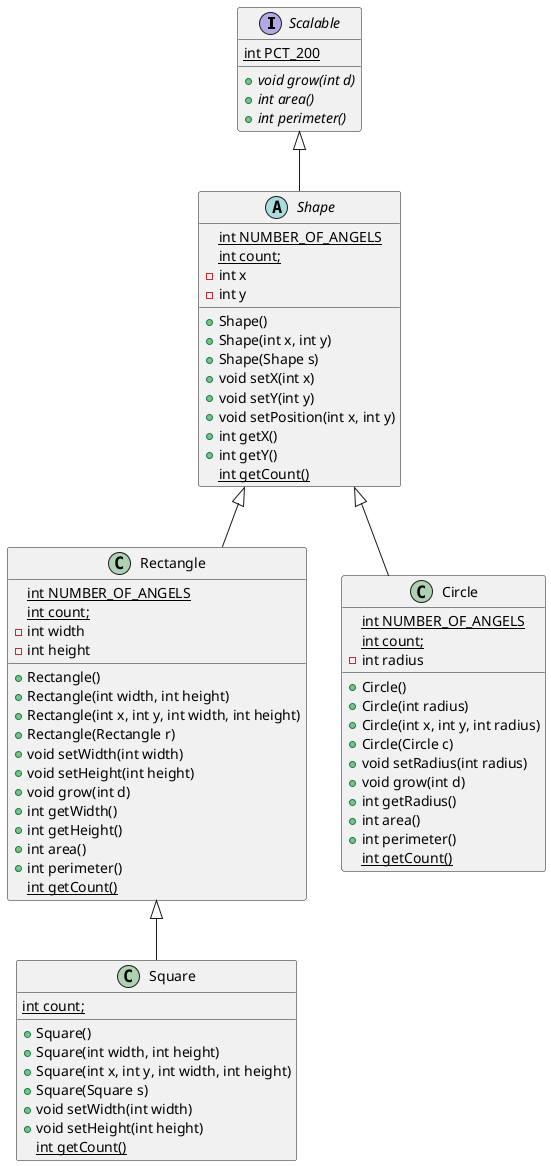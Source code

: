 @startuml
'https://plantuml.com/class-diagram

interface Scalable {
    {static} int PCT_200
    + {abstract} void grow(int d)
    + {abstract} int area()
    + {abstract} int perimeter()
}

abstract class Shape {
    {static} int NUMBER_OF_ANGELS
    {static} int count;
	- int x
	- int y
	+ Shape()
	+ Shape(int x, int y)
	+ Shape(Shape s)
	+ void setX(int x)
    + void setY(int y)
    + void setPosition(int x, int y)
    + int getX()
    + int getY()
    {static} int getCount()
}

class Rectangle {
    {static} int NUMBER_OF_ANGELS
    {static} int count;
	- int width
	- int height
	+ Rectangle()
	+ Rectangle(int width, int height)
	+ Rectangle(int x, int y, int width, int height)
	+ Rectangle(Rectangle r)
    + void setWidth(int width)
    + void setHeight(int height)
    + void grow(int d)
    + int getWidth()
    + int getHeight()
    + int area()
    + int perimeter()
    {static} int getCount()
}

Scalable <|-- Shape
Shape <|-- Rectangle
Shape <|-- Circle
Rectangle <|-- Square

class Square {
    {static} int count;
	+ Square()
	+ Square(int width, int height)
	+ Square(int x, int y, int width, int height)
	+ Square(Square s)
    + void setWidth(int width)
    + void setHeight(int height)
    {static} int getCount()
}

class Circle {
    {static} int NUMBER_OF_ANGELS
    {static} int count;
	- int radius
	+ Circle()
	+ Circle(int radius)
	+ Circle(int x, int y, int radius)
	+ Circle(Circle c)
    + void setRadius(int radius)
    + void grow(int d)
    + int getRadius()
    + int area()
    + int perimeter()
    {static} int getCount()
}


@enduml